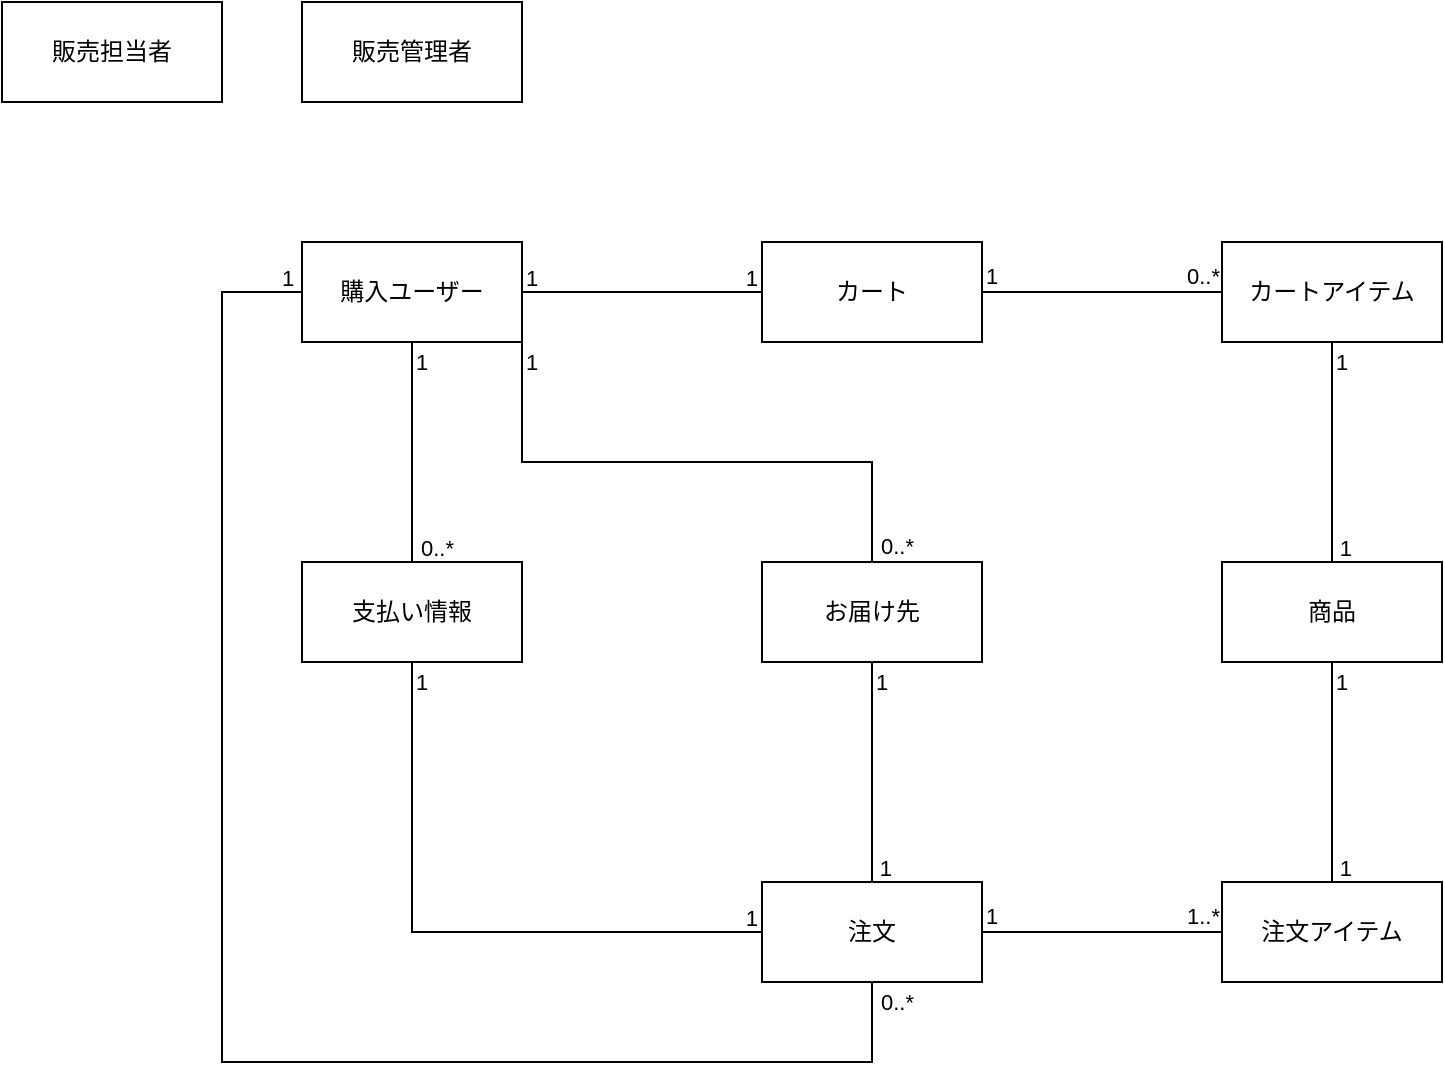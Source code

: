 <mxfile version="24.4.8" type="google">
  <diagram name="Page-1" id="e56a1550-8fbb-45ad-956c-1786394a9013">
    <mxGraphModel grid="1" page="1" gridSize="10" guides="1" tooltips="1" connect="1" arrows="1" fold="1" pageScale="1" pageWidth="1100" pageHeight="850" background="none" math="0" shadow="0">
      <root>
        <mxCell id="0" />
        <mxCell id="1" parent="0" />
        <mxCell id="Dggb_0L5YijJoXraUt78-2" value="購入ユーザー" style="html=1;whiteSpace=wrap;" vertex="1" parent="1">
          <mxGeometry x="240" y="230" width="110" height="50" as="geometry" />
        </mxCell>
        <mxCell id="Dggb_0L5YijJoXraUt78-3" value="販売担当者" style="html=1;whiteSpace=wrap;" vertex="1" parent="1">
          <mxGeometry x="90" y="110" width="110" height="50" as="geometry" />
        </mxCell>
        <mxCell id="Dggb_0L5YijJoXraUt78-4" value="販売管理者" style="html=1;whiteSpace=wrap;" vertex="1" parent="1">
          <mxGeometry x="240" y="110" width="110" height="50" as="geometry" />
        </mxCell>
        <mxCell id="Dggb_0L5YijJoXraUt78-5" value="商品" style="html=1;whiteSpace=wrap;" vertex="1" parent="1">
          <mxGeometry x="700" y="390" width="110" height="50" as="geometry" />
        </mxCell>
        <mxCell id="Dggb_0L5YijJoXraUt78-6" value="支払い情報" style="html=1;whiteSpace=wrap;" vertex="1" parent="1">
          <mxGeometry x="240" y="390" width="110" height="50" as="geometry" />
        </mxCell>
        <mxCell id="Dggb_0L5YijJoXraUt78-7" value="お届け先" style="html=1;whiteSpace=wrap;" vertex="1" parent="1">
          <mxGeometry x="470" y="390" width="110" height="50" as="geometry" />
        </mxCell>
        <mxCell id="Dggb_0L5YijJoXraUt78-8" value="カート" style="html=1;whiteSpace=wrap;" vertex="1" parent="1">
          <mxGeometry x="470" y="230" width="110" height="50" as="geometry" />
        </mxCell>
        <mxCell id="Dggb_0L5YijJoXraUt78-9" value="カートアイテム" style="html=1;whiteSpace=wrap;" vertex="1" parent="1">
          <mxGeometry x="700" y="230" width="110" height="50" as="geometry" />
        </mxCell>
        <mxCell id="Dggb_0L5YijJoXraUt78-10" value="注文" style="html=1;whiteSpace=wrap;" vertex="1" parent="1">
          <mxGeometry x="470" y="550" width="110" height="50" as="geometry" />
        </mxCell>
        <mxCell id="Dggb_0L5YijJoXraUt78-11" value="注文アイテム" style="html=1;whiteSpace=wrap;" vertex="1" parent="1">
          <mxGeometry x="700" y="550" width="110" height="50" as="geometry" />
        </mxCell>
        <mxCell id="Dggb_0L5YijJoXraUt78-34" value="" style="endArrow=none;html=1;edgeStyle=orthogonalEdgeStyle;rounded=0;exitX=1;exitY=0.5;exitDx=0;exitDy=0;entryX=0;entryY=0.5;entryDx=0;entryDy=0;" edge="1" parent="1" source="Dggb_0L5YijJoXraUt78-2" target="Dggb_0L5YijJoXraUt78-8">
          <mxGeometry relative="1" as="geometry">
            <mxPoint x="340" y="220" as="sourcePoint" />
            <mxPoint x="500" y="220" as="targetPoint" />
          </mxGeometry>
        </mxCell>
        <mxCell id="Dggb_0L5YijJoXraUt78-35" value="1" style="edgeLabel;resizable=0;html=1;align=left;verticalAlign=bottom;labelBackgroundColor=none;" connectable="0" vertex="1" parent="Dggb_0L5YijJoXraUt78-34">
          <mxGeometry x="-1" relative="1" as="geometry">
            <mxPoint y="1" as="offset" />
          </mxGeometry>
        </mxCell>
        <mxCell id="Dggb_0L5YijJoXraUt78-36" value="1" style="edgeLabel;resizable=0;html=1;align=right;verticalAlign=bottom;labelBackgroundColor=none;" connectable="0" vertex="1" parent="Dggb_0L5YijJoXraUt78-34">
          <mxGeometry x="1" relative="1" as="geometry">
            <mxPoint x="-2" y="1" as="offset" />
          </mxGeometry>
        </mxCell>
        <mxCell id="Dggb_0L5YijJoXraUt78-40" value="" style="endArrow=none;html=1;edgeStyle=orthogonalEdgeStyle;rounded=0;exitX=1;exitY=0.5;exitDx=0;exitDy=0;entryX=0;entryY=0.5;entryDx=0;entryDy=0;" edge="1" parent="1" source="Dggb_0L5YijJoXraUt78-8" target="Dggb_0L5YijJoXraUt78-9">
          <mxGeometry relative="1" as="geometry">
            <mxPoint x="580" y="220" as="sourcePoint" />
            <mxPoint x="700" y="220" as="targetPoint" />
          </mxGeometry>
        </mxCell>
        <mxCell id="Dggb_0L5YijJoXraUt78-41" value="1" style="edgeLabel;resizable=0;html=1;align=left;verticalAlign=bottom;labelBackgroundColor=none;" connectable="0" vertex="1" parent="Dggb_0L5YijJoXraUt78-40">
          <mxGeometry x="-1" relative="1" as="geometry" />
        </mxCell>
        <mxCell id="Dggb_0L5YijJoXraUt78-42" value="0..*" style="edgeLabel;resizable=0;html=1;align=right;verticalAlign=bottom;labelBackgroundColor=none;" connectable="0" vertex="1" parent="Dggb_0L5YijJoXraUt78-40">
          <mxGeometry x="1" relative="1" as="geometry">
            <mxPoint x="-1" as="offset" />
          </mxGeometry>
        </mxCell>
        <mxCell id="Dggb_0L5YijJoXraUt78-43" value="" style="endArrow=none;html=1;edgeStyle=orthogonalEdgeStyle;rounded=0;exitX=0.5;exitY=1;exitDx=0;exitDy=0;entryX=0.5;entryY=0;entryDx=0;entryDy=0;" edge="1" parent="1" source="Dggb_0L5YijJoXraUt78-9" target="Dggb_0L5YijJoXraUt78-5">
          <mxGeometry relative="1" as="geometry">
            <mxPoint x="590" y="265" as="sourcePoint" />
            <mxPoint x="710" y="265" as="targetPoint" />
          </mxGeometry>
        </mxCell>
        <mxCell id="Dggb_0L5YijJoXraUt78-44" value="1" style="edgeLabel;resizable=0;html=1;align=left;verticalAlign=bottom;labelBackgroundColor=none;" connectable="0" vertex="1" parent="Dggb_0L5YijJoXraUt78-43">
          <mxGeometry x="-1" relative="1" as="geometry">
            <mxPoint y="18" as="offset" />
          </mxGeometry>
        </mxCell>
        <mxCell id="Dggb_0L5YijJoXraUt78-45" value="1" style="edgeLabel;resizable=0;html=1;align=right;verticalAlign=bottom;labelBackgroundColor=none;" connectable="0" vertex="1" parent="Dggb_0L5YijJoXraUt78-43">
          <mxGeometry x="1" relative="1" as="geometry">
            <mxPoint x="10" y="1" as="offset" />
          </mxGeometry>
        </mxCell>
        <mxCell id="Dggb_0L5YijJoXraUt78-49" value="" style="endArrow=none;html=1;edgeStyle=orthogonalEdgeStyle;rounded=0;exitX=1;exitY=1;exitDx=0;exitDy=0;entryX=0.5;entryY=0;entryDx=0;entryDy=0;" edge="1" parent="1" source="Dggb_0L5YijJoXraUt78-2" target="Dggb_0L5YijJoXraUt78-7">
          <mxGeometry relative="1" as="geometry">
            <mxPoint x="350" y="340" as="sourcePoint" />
            <mxPoint x="470" y="340" as="targetPoint" />
            <Array as="points">
              <mxPoint x="350" y="340" />
              <mxPoint x="525" y="340" />
            </Array>
          </mxGeometry>
        </mxCell>
        <mxCell id="Dggb_0L5YijJoXraUt78-50" value="1" style="edgeLabel;resizable=0;html=1;align=left;verticalAlign=bottom;labelBackgroundColor=none;" connectable="0" vertex="1" parent="Dggb_0L5YijJoXraUt78-49">
          <mxGeometry x="-1" relative="1" as="geometry">
            <mxPoint y="18" as="offset" />
          </mxGeometry>
        </mxCell>
        <mxCell id="Dggb_0L5YijJoXraUt78-51" value="0..*" style="edgeLabel;resizable=0;html=1;align=right;verticalAlign=bottom;labelBackgroundColor=none;" connectable="0" vertex="1" parent="Dggb_0L5YijJoXraUt78-49">
          <mxGeometry x="1" relative="1" as="geometry">
            <mxPoint x="21" as="offset" />
          </mxGeometry>
        </mxCell>
        <mxCell id="Dggb_0L5YijJoXraUt78-52" value="" style="endArrow=none;html=1;edgeStyle=orthogonalEdgeStyle;rounded=0;exitX=0.5;exitY=1;exitDx=0;exitDy=0;entryX=0.5;entryY=0;entryDx=0;entryDy=0;" edge="1" parent="1" source="Dggb_0L5YijJoXraUt78-2" target="Dggb_0L5YijJoXraUt78-6">
          <mxGeometry relative="1" as="geometry">
            <mxPoint x="280" y="350" as="sourcePoint" />
            <mxPoint x="400" y="350" as="targetPoint" />
          </mxGeometry>
        </mxCell>
        <mxCell id="Dggb_0L5YijJoXraUt78-53" value="1" style="edgeLabel;resizable=0;html=1;align=left;verticalAlign=bottom;labelBackgroundColor=none;" connectable="0" vertex="1" parent="Dggb_0L5YijJoXraUt78-52">
          <mxGeometry x="-1" relative="1" as="geometry">
            <mxPoint y="18" as="offset" />
          </mxGeometry>
        </mxCell>
        <mxCell id="Dggb_0L5YijJoXraUt78-54" value="0..*" style="edgeLabel;resizable=0;html=1;align=right;verticalAlign=bottom;labelBackgroundColor=none;" connectable="0" vertex="1" parent="Dggb_0L5YijJoXraUt78-52">
          <mxGeometry x="1" relative="1" as="geometry">
            <mxPoint x="21" y="1" as="offset" />
          </mxGeometry>
        </mxCell>
        <mxCell id="Dggb_0L5YijJoXraUt78-58" value="" style="endArrow=none;html=1;edgeStyle=orthogonalEdgeStyle;rounded=0;exitX=0.5;exitY=1;exitDx=0;exitDy=0;entryX=0;entryY=0.5;entryDx=0;entryDy=0;" edge="1" parent="1" source="Dggb_0L5YijJoXraUt78-6" target="Dggb_0L5YijJoXraUt78-10">
          <mxGeometry relative="1" as="geometry">
            <mxPoint x="320" y="460" as="sourcePoint" />
            <mxPoint x="320" y="570" as="targetPoint" />
          </mxGeometry>
        </mxCell>
        <mxCell id="Dggb_0L5YijJoXraUt78-59" value="1" style="edgeLabel;resizable=0;html=1;align=left;verticalAlign=bottom;labelBackgroundColor=none;" connectable="0" vertex="1" parent="Dggb_0L5YijJoXraUt78-58">
          <mxGeometry x="-1" relative="1" as="geometry">
            <mxPoint y="18" as="offset" />
          </mxGeometry>
        </mxCell>
        <mxCell id="Dggb_0L5YijJoXraUt78-60" value="1" style="edgeLabel;resizable=0;html=1;align=right;verticalAlign=bottom;labelBackgroundColor=none;" connectable="0" vertex="1" parent="Dggb_0L5YijJoXraUt78-58">
          <mxGeometry x="1" relative="1" as="geometry">
            <mxPoint x="-2" y="1" as="offset" />
          </mxGeometry>
        </mxCell>
        <mxCell id="Dggb_0L5YijJoXraUt78-61" value="" style="endArrow=none;html=1;edgeStyle=orthogonalEdgeStyle;rounded=0;exitX=0.5;exitY=1;exitDx=0;exitDy=0;entryX=0.5;entryY=0;entryDx=0;entryDy=0;" edge="1" parent="1" source="Dggb_0L5YijJoXraUt78-7" target="Dggb_0L5YijJoXraUt78-10">
          <mxGeometry relative="1" as="geometry">
            <mxPoint x="450" y="460" as="sourcePoint" />
            <mxPoint x="450" y="570" as="targetPoint" />
          </mxGeometry>
        </mxCell>
        <mxCell id="Dggb_0L5YijJoXraUt78-62" value="1" style="edgeLabel;resizable=0;html=1;align=left;verticalAlign=bottom;labelBackgroundColor=none;" connectable="0" vertex="1" parent="Dggb_0L5YijJoXraUt78-61">
          <mxGeometry x="-1" relative="1" as="geometry">
            <mxPoint y="18" as="offset" />
          </mxGeometry>
        </mxCell>
        <mxCell id="Dggb_0L5YijJoXraUt78-63" value="1" style="edgeLabel;resizable=0;html=1;align=right;verticalAlign=bottom;labelBackgroundColor=none;" connectable="0" vertex="1" parent="Dggb_0L5YijJoXraUt78-61">
          <mxGeometry x="1" relative="1" as="geometry">
            <mxPoint x="10" y="1" as="offset" />
          </mxGeometry>
        </mxCell>
        <mxCell id="Dggb_0L5YijJoXraUt78-64" value="" style="endArrow=none;html=1;edgeStyle=orthogonalEdgeStyle;rounded=0;exitX=0.5;exitY=1;exitDx=0;exitDy=0;entryX=0.5;entryY=0;entryDx=0;entryDy=0;" edge="1" parent="1" source="Dggb_0L5YijJoXraUt78-5" target="Dggb_0L5YijJoXraUt78-11">
          <mxGeometry relative="1" as="geometry">
            <mxPoint x="690" y="450" as="sourcePoint" />
            <mxPoint x="690" y="560" as="targetPoint" />
          </mxGeometry>
        </mxCell>
        <mxCell id="Dggb_0L5YijJoXraUt78-65" value="1" style="edgeLabel;resizable=0;html=1;align=left;verticalAlign=bottom;labelBackgroundColor=none;" connectable="0" vertex="1" parent="Dggb_0L5YijJoXraUt78-64">
          <mxGeometry x="-1" relative="1" as="geometry">
            <mxPoint y="18" as="offset" />
          </mxGeometry>
        </mxCell>
        <mxCell id="Dggb_0L5YijJoXraUt78-66" value="1" style="edgeLabel;resizable=0;html=1;align=right;verticalAlign=bottom;labelBackgroundColor=none;" connectable="0" vertex="1" parent="Dggb_0L5YijJoXraUt78-64">
          <mxGeometry x="1" relative="1" as="geometry">
            <mxPoint x="10" y="1" as="offset" />
          </mxGeometry>
        </mxCell>
        <mxCell id="Dggb_0L5YijJoXraUt78-67" value="" style="endArrow=none;html=1;edgeStyle=orthogonalEdgeStyle;rounded=0;exitX=1;exitY=0.5;exitDx=0;exitDy=0;entryX=0;entryY=0.5;entryDx=0;entryDy=0;" edge="1" parent="1" source="Dggb_0L5YijJoXraUt78-10" target="Dggb_0L5YijJoXraUt78-11">
          <mxGeometry relative="1" as="geometry">
            <mxPoint x="580" y="630" as="sourcePoint" />
            <mxPoint x="670" y="600" as="targetPoint" />
          </mxGeometry>
        </mxCell>
        <mxCell id="Dggb_0L5YijJoXraUt78-68" value="1" style="edgeLabel;resizable=0;html=1;align=left;verticalAlign=bottom;labelBackgroundColor=none;" connectable="0" vertex="1" parent="Dggb_0L5YijJoXraUt78-67">
          <mxGeometry x="-1" relative="1" as="geometry" />
        </mxCell>
        <mxCell id="Dggb_0L5YijJoXraUt78-69" value="1..*" style="edgeLabel;resizable=0;html=1;align=right;verticalAlign=bottom;labelBackgroundColor=none;" connectable="0" vertex="1" parent="Dggb_0L5YijJoXraUt78-67">
          <mxGeometry x="1" relative="1" as="geometry">
            <mxPoint x="-1" as="offset" />
          </mxGeometry>
        </mxCell>
        <mxCell id="Dggb_0L5YijJoXraUt78-75" value="" style="endArrow=none;html=1;edgeStyle=orthogonalEdgeStyle;rounded=0;exitX=0;exitY=0.5;exitDx=0;exitDy=0;entryX=0.5;entryY=1;entryDx=0;entryDy=0;" edge="1" parent="1" source="Dggb_0L5YijJoXraUt78-2" target="Dggb_0L5YijJoXraUt78-10">
          <mxGeometry relative="1" as="geometry">
            <mxPoint x="305" y="450" as="sourcePoint" />
            <mxPoint x="480" y="585" as="targetPoint" />
            <Array as="points">
              <mxPoint x="200" y="255" />
              <mxPoint x="200" y="640" />
              <mxPoint x="525" y="640" />
            </Array>
          </mxGeometry>
        </mxCell>
        <mxCell id="Dggb_0L5YijJoXraUt78-76" value="1" style="edgeLabel;resizable=0;html=1;align=left;verticalAlign=bottom;labelBackgroundColor=none;" connectable="0" vertex="1" parent="Dggb_0L5YijJoXraUt78-75">
          <mxGeometry x="-1" relative="1" as="geometry">
            <mxPoint x="-12" y="1" as="offset" />
          </mxGeometry>
        </mxCell>
        <mxCell id="Dggb_0L5YijJoXraUt78-77" value="0..*" style="edgeLabel;resizable=0;html=1;align=right;verticalAlign=bottom;labelBackgroundColor=none;" connectable="0" vertex="1" parent="Dggb_0L5YijJoXraUt78-75">
          <mxGeometry x="1" relative="1" as="geometry">
            <mxPoint x="21" y="18" as="offset" />
          </mxGeometry>
        </mxCell>
      </root>
    </mxGraphModel>
  </diagram>
</mxfile>
